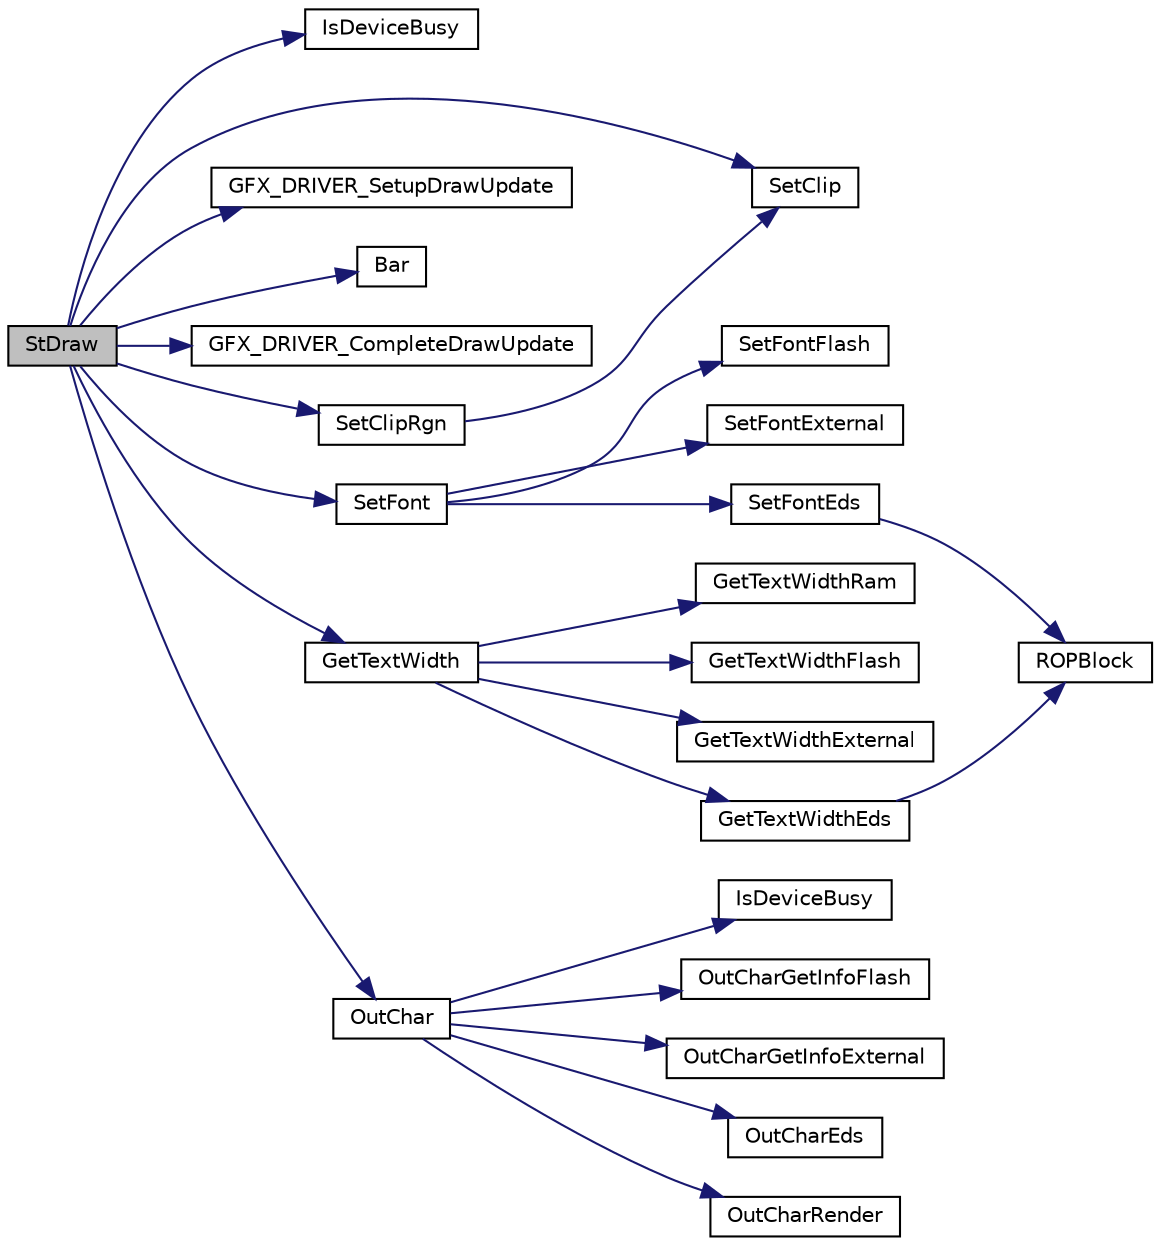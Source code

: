 digraph "StDraw"
{
  edge [fontname="Helvetica",fontsize="10",labelfontname="Helvetica",labelfontsize="10"];
  node [fontname="Helvetica",fontsize="10",shape=record];
  rankdir="LR";
  Node1 [label="StDraw",height=0.2,width=0.4,color="black", fillcolor="grey75", style="filled", fontcolor="black"];
  Node1 -> Node2 [color="midnightblue",fontsize="10",style="solid"];
  Node2 [label="IsDeviceBusy",height=0.2,width=0.4,color="black", fillcolor="white", style="filled",URL="$drv_t_f_t001_8c.html#a0ff44afc8539dc2bfe7acc1fce987b5a"];
  Node1 -> Node3 [color="midnightblue",fontsize="10",style="solid"];
  Node3 [label="SetClip",height=0.2,width=0.4,color="black", fillcolor="white", style="filled",URL="$mchp_gfx_drv_8c.html#a0deff569455e2b978876f72085a6f467"];
  Node1 -> Node4 [color="midnightblue",fontsize="10",style="solid"];
  Node4 [label="GFX_DRIVER_SetupDrawUpdate",height=0.2,width=0.4,color="black", fillcolor="white", style="filled",URL="$_display_driver_8h.html#a5aedb9585841927714ec988d95b21971"];
  Node1 -> Node5 [color="midnightblue",fontsize="10",style="solid"];
  Node5 [label="Bar",height=0.2,width=0.4,color="black", fillcolor="white", style="filled",URL="$drv_t_f_t001_8c.html#a1127c70a0c39d3340abc25a4bd159c90"];
  Node1 -> Node6 [color="midnightblue",fontsize="10",style="solid"];
  Node6 [label="GFX_DRIVER_CompleteDrawUpdate",height=0.2,width=0.4,color="black", fillcolor="white", style="filled",URL="$_display_driver_8h.html#a561b13096a6795a7ae72408135f1f64a"];
  Node1 -> Node7 [color="midnightblue",fontsize="10",style="solid"];
  Node7 [label="SetClipRgn",height=0.2,width=0.4,color="black", fillcolor="white", style="filled",URL="$mchp_gfx_drv_8c.html#acaeb6c748e0548309c45660d7f0d5402"];
  Node7 -> Node3 [color="midnightblue",fontsize="10",style="solid"];
  Node1 -> Node8 [color="midnightblue",fontsize="10",style="solid"];
  Node8 [label="SetFont",height=0.2,width=0.4,color="black", fillcolor="white", style="filled",URL="$mchp_gfx_drv_8c.html#ac7545477aa730cd4411bf167e36be4d2"];
  Node8 -> Node9 [color="midnightblue",fontsize="10",style="solid"];
  Node9 [label="SetFontFlash",height=0.2,width=0.4,color="black", fillcolor="white", style="filled",URL="$_primitive_8h.html#a4230e4793e9071c57632635b13730196"];
  Node8 -> Node10 [color="midnightblue",fontsize="10",style="solid"];
  Node10 [label="SetFontExternal",height=0.2,width=0.4,color="black", fillcolor="white", style="filled",URL="$_primitive_8h.html#a52baa956ba4ac180550899f24a1e6fd2"];
  Node8 -> Node11 [color="midnightblue",fontsize="10",style="solid"];
  Node11 [label="SetFontEds",height=0.2,width=0.4,color="black", fillcolor="white", style="filled",URL="$mchp_gfx_drv_8c.html#adc6b3b26e646f3f49df4d4e48ee9801d"];
  Node11 -> Node12 [color="midnightblue",fontsize="10",style="solid"];
  Node12 [label="ROPBlock",height=0.2,width=0.4,color="black", fillcolor="white", style="filled",URL="$mchp_gfx_drv_8c.html#a0c6cf4c2bc9ef68c22b09f6ced12e887"];
  Node1 -> Node13 [color="midnightblue",fontsize="10",style="solid"];
  Node13 [label="GetTextWidth",height=0.2,width=0.4,color="black", fillcolor="white", style="filled",URL="$mchp_gfx_drv_8c.html#ada00f826fccf0d6eae990dfb2f76d3ca"];
  Node13 -> Node14 [color="midnightblue",fontsize="10",style="solid"];
  Node14 [label="GetTextWidthRam",height=0.2,width=0.4,color="black", fillcolor="white", style="filled",URL="$_primitive_8h.html#a62f1600b367ae296cdc25a65bc2ca0e4"];
  Node13 -> Node15 [color="midnightblue",fontsize="10",style="solid"];
  Node15 [label="GetTextWidthFlash",height=0.2,width=0.4,color="black", fillcolor="white", style="filled",URL="$_primitive_8h.html#a526e56458bffcda0278c6c6451292c5f"];
  Node13 -> Node16 [color="midnightblue",fontsize="10",style="solid"];
  Node16 [label="GetTextWidthExternal",height=0.2,width=0.4,color="black", fillcolor="white", style="filled",URL="$_primitive_8h.html#a63c9e43a06f0d8224419aec2f4befe3d"];
  Node13 -> Node17 [color="midnightblue",fontsize="10",style="solid"];
  Node17 [label="GetTextWidthEds",height=0.2,width=0.4,color="black", fillcolor="white", style="filled",URL="$mchp_gfx_drv_8c.html#aeb33147703305bd0c6a6e2b9cfd3aaad"];
  Node17 -> Node12 [color="midnightblue",fontsize="10",style="solid"];
  Node1 -> Node18 [color="midnightblue",fontsize="10",style="solid"];
  Node18 [label="OutChar",height=0.2,width=0.4,color="black", fillcolor="white", style="filled",URL="$mchp_gfx_drv_8c.html#a5adbf0eac23d2ee972890e1e45b0c42a"];
  Node18 -> Node19 [color="midnightblue",fontsize="10",style="solid"];
  Node19 [label="IsDeviceBusy",height=0.2,width=0.4,color="black", fillcolor="white", style="filled",URL="$mchp_gfx_drv_8c.html#a0ff44afc8539dc2bfe7acc1fce987b5a"];
  Node18 -> Node20 [color="midnightblue",fontsize="10",style="solid"];
  Node20 [label="OutCharGetInfoFlash",height=0.2,width=0.4,color="black", fillcolor="white", style="filled",URL="$_primitive_8h.html#ac1b01bb17399629db216f4f8807e50f0"];
  Node18 -> Node21 [color="midnightblue",fontsize="10",style="solid"];
  Node21 [label="OutCharGetInfoExternal",height=0.2,width=0.4,color="black", fillcolor="white", style="filled",URL="$_primitive_8h.html#a4938db1aa7d4d19e44522eaeb3c427cc"];
  Node18 -> Node22 [color="midnightblue",fontsize="10",style="solid"];
  Node22 [label="OutCharEds",height=0.2,width=0.4,color="black", fillcolor="white", style="filled",URL="$mchp_gfx_drv_8c.html#a7a01dec3b6f2add7c3f53a132f642773"];
  Node18 -> Node23 [color="midnightblue",fontsize="10",style="solid"];
  Node23 [label="OutCharRender",height=0.2,width=0.4,color="black", fillcolor="white", style="filled",URL="$_primitive_8h.html#aed6209effa7d9911985f763f6f86e021"];
}
